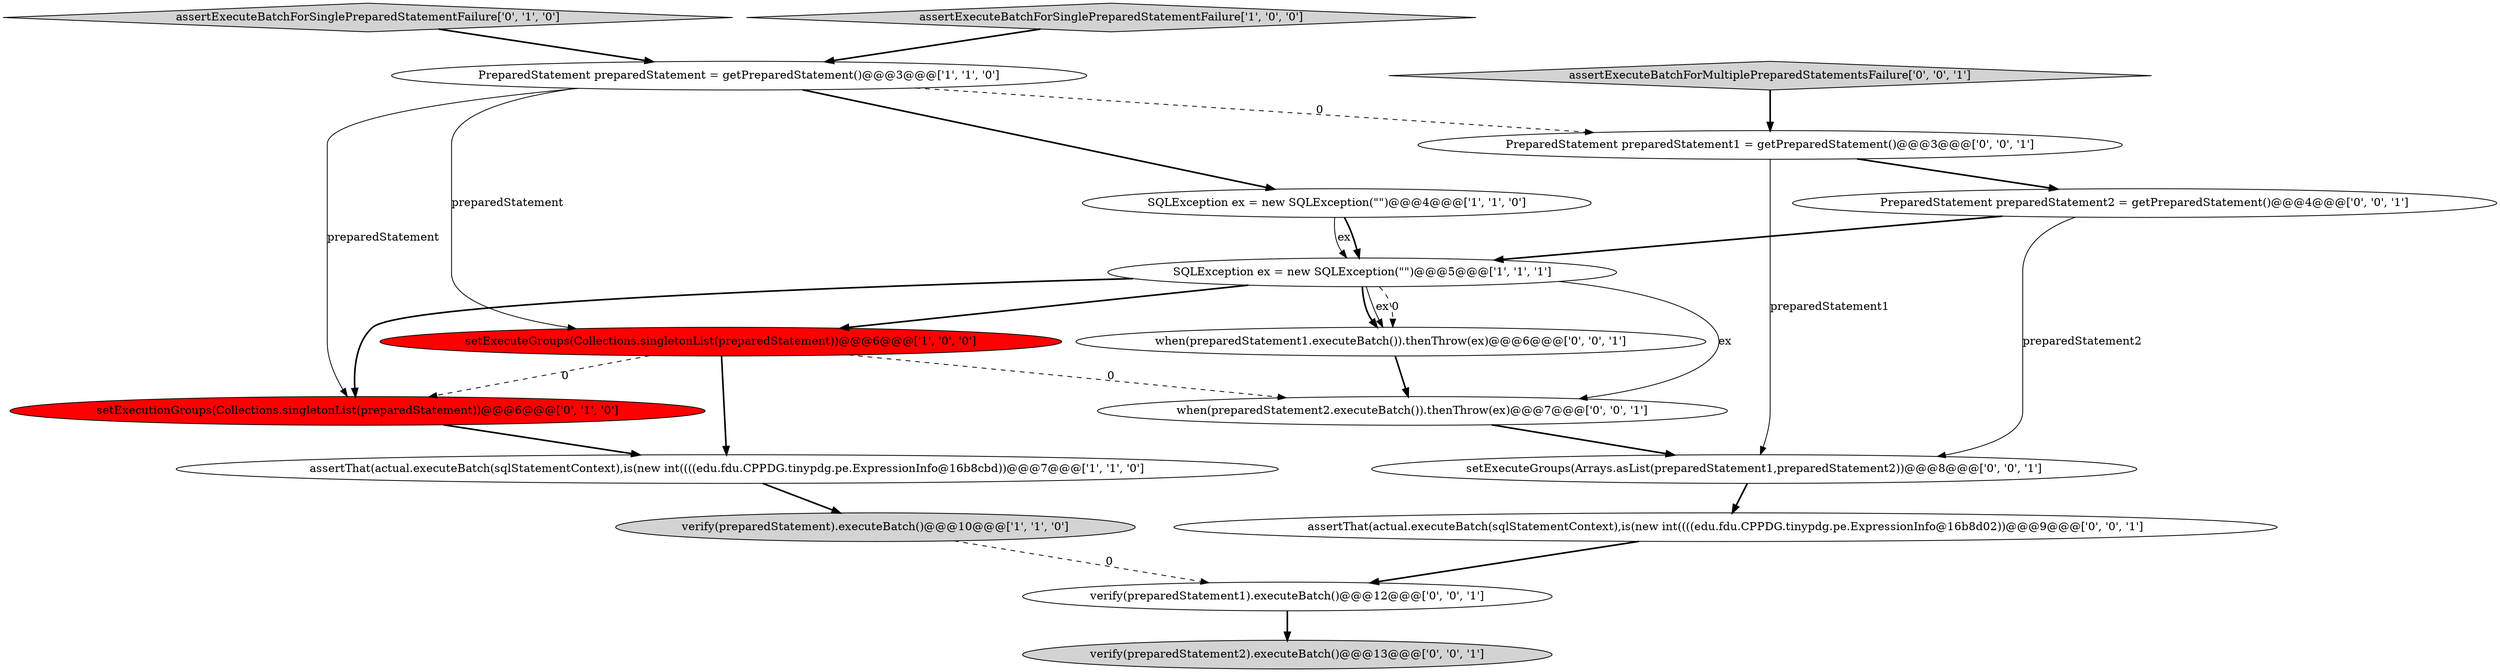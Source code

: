 digraph {
6 [style = filled, label = "PreparedStatement preparedStatement = getPreparedStatement()@@@3@@@['1', '1', '0']", fillcolor = white, shape = ellipse image = "AAA0AAABBB1BBB"];
7 [style = filled, label = "assertExecuteBatchForSinglePreparedStatementFailure['0', '1', '0']", fillcolor = lightgray, shape = diamond image = "AAA0AAABBB2BBB"];
13 [style = filled, label = "assertThat(actual.executeBatch(sqlStatementContext),is(new int((((edu.fdu.CPPDG.tinypdg.pe.ExpressionInfo@16b8d02))@@@9@@@['0', '0', '1']", fillcolor = white, shape = ellipse image = "AAA0AAABBB3BBB"];
5 [style = filled, label = "setExecuteGroups(Collections.singletonList(preparedStatement))@@@6@@@['1', '0', '0']", fillcolor = red, shape = ellipse image = "AAA1AAABBB1BBB"];
15 [style = filled, label = "setExecuteGroups(Arrays.asList(preparedStatement1,preparedStatement2))@@@8@@@['0', '0', '1']", fillcolor = white, shape = ellipse image = "AAA0AAABBB3BBB"];
9 [style = filled, label = "assertExecuteBatchForMultiplePreparedStatementsFailure['0', '0', '1']", fillcolor = lightgray, shape = diamond image = "AAA0AAABBB3BBB"];
10 [style = filled, label = "PreparedStatement preparedStatement1 = getPreparedStatement()@@@3@@@['0', '0', '1']", fillcolor = white, shape = ellipse image = "AAA0AAABBB3BBB"];
11 [style = filled, label = "verify(preparedStatement1).executeBatch()@@@12@@@['0', '0', '1']", fillcolor = white, shape = ellipse image = "AAA0AAABBB3BBB"];
17 [style = filled, label = "PreparedStatement preparedStatement2 = getPreparedStatement()@@@4@@@['0', '0', '1']", fillcolor = white, shape = ellipse image = "AAA0AAABBB3BBB"];
4 [style = filled, label = "verify(preparedStatement).executeBatch()@@@10@@@['1', '1', '0']", fillcolor = lightgray, shape = ellipse image = "AAA0AAABBB1BBB"];
3 [style = filled, label = "assertExecuteBatchForSinglePreparedStatementFailure['1', '0', '0']", fillcolor = lightgray, shape = diamond image = "AAA0AAABBB1BBB"];
8 [style = filled, label = "setExecutionGroups(Collections.singletonList(preparedStatement))@@@6@@@['0', '1', '0']", fillcolor = red, shape = ellipse image = "AAA1AAABBB2BBB"];
14 [style = filled, label = "verify(preparedStatement2).executeBatch()@@@13@@@['0', '0', '1']", fillcolor = lightgray, shape = ellipse image = "AAA0AAABBB3BBB"];
1 [style = filled, label = "SQLException ex = new SQLException(\"\")@@@4@@@['1', '1', '0']", fillcolor = white, shape = ellipse image = "AAA0AAABBB1BBB"];
0 [style = filled, label = "assertThat(actual.executeBatch(sqlStatementContext),is(new int((((edu.fdu.CPPDG.tinypdg.pe.ExpressionInfo@16b8cbd))@@@7@@@['1', '1', '0']", fillcolor = white, shape = ellipse image = "AAA0AAABBB1BBB"];
2 [style = filled, label = "SQLException ex = new SQLException(\"\")@@@5@@@['1', '1', '1']", fillcolor = white, shape = ellipse image = "AAA0AAABBB1BBB"];
12 [style = filled, label = "when(preparedStatement2.executeBatch()).thenThrow(ex)@@@7@@@['0', '0', '1']", fillcolor = white, shape = ellipse image = "AAA0AAABBB3BBB"];
16 [style = filled, label = "when(preparedStatement1.executeBatch()).thenThrow(ex)@@@6@@@['0', '0', '1']", fillcolor = white, shape = ellipse image = "AAA0AAABBB3BBB"];
15->13 [style = bold, label=""];
5->12 [style = dashed, label="0"];
1->2 [style = solid, label="ex"];
11->14 [style = bold, label=""];
10->15 [style = solid, label="preparedStatement1"];
12->15 [style = bold, label=""];
3->6 [style = bold, label=""];
10->17 [style = bold, label=""];
9->10 [style = bold, label=""];
13->11 [style = bold, label=""];
6->8 [style = solid, label="preparedStatement"];
6->10 [style = dashed, label="0"];
2->12 [style = solid, label="ex"];
8->0 [style = bold, label=""];
6->1 [style = bold, label=""];
2->16 [style = solid, label="ex"];
6->5 [style = solid, label="preparedStatement"];
17->2 [style = bold, label=""];
5->0 [style = bold, label=""];
0->4 [style = bold, label=""];
2->16 [style = dashed, label="0"];
7->6 [style = bold, label=""];
17->15 [style = solid, label="preparedStatement2"];
5->8 [style = dashed, label="0"];
1->2 [style = bold, label=""];
4->11 [style = dashed, label="0"];
16->12 [style = bold, label=""];
2->8 [style = bold, label=""];
2->5 [style = bold, label=""];
2->16 [style = bold, label=""];
}
